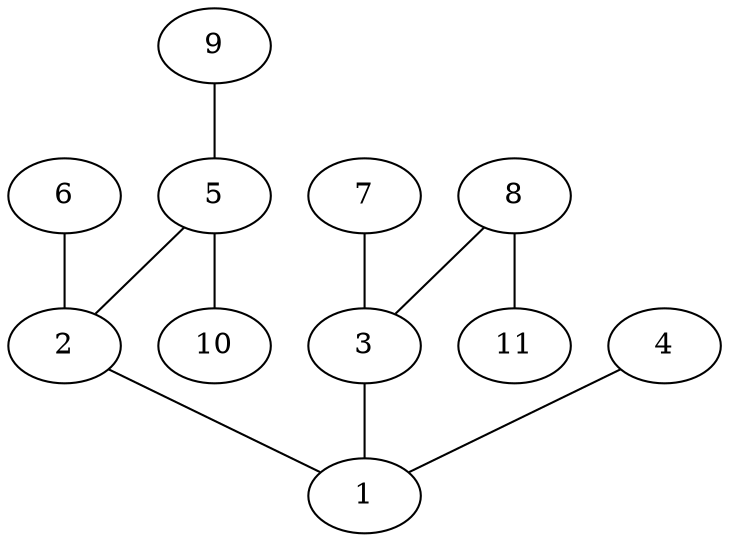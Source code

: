 graph molecule_632 {
	1	 [chem=C];
	2	 [chem=C];
	2 -- 1	 [valence=2];
	3	 [chem=C];
	3 -- 1	 [valence=1];
	4	 [chem=Br];
	4 -- 1	 [valence=1];
	5	 [chem=C];
	5 -- 2	 [valence=1];
	10	 [chem=H];
	5 -- 10	 [valence=1];
	6	 [chem=Br];
	6 -- 2	 [valence=1];
	7	 [chem=O];
	7 -- 3	 [valence=2];
	8	 [chem=O];
	8 -- 3	 [valence=1];
	11	 [chem=H];
	8 -- 11	 [valence=1];
	9	 [chem=O];
	9 -- 5	 [valence=2];
}
